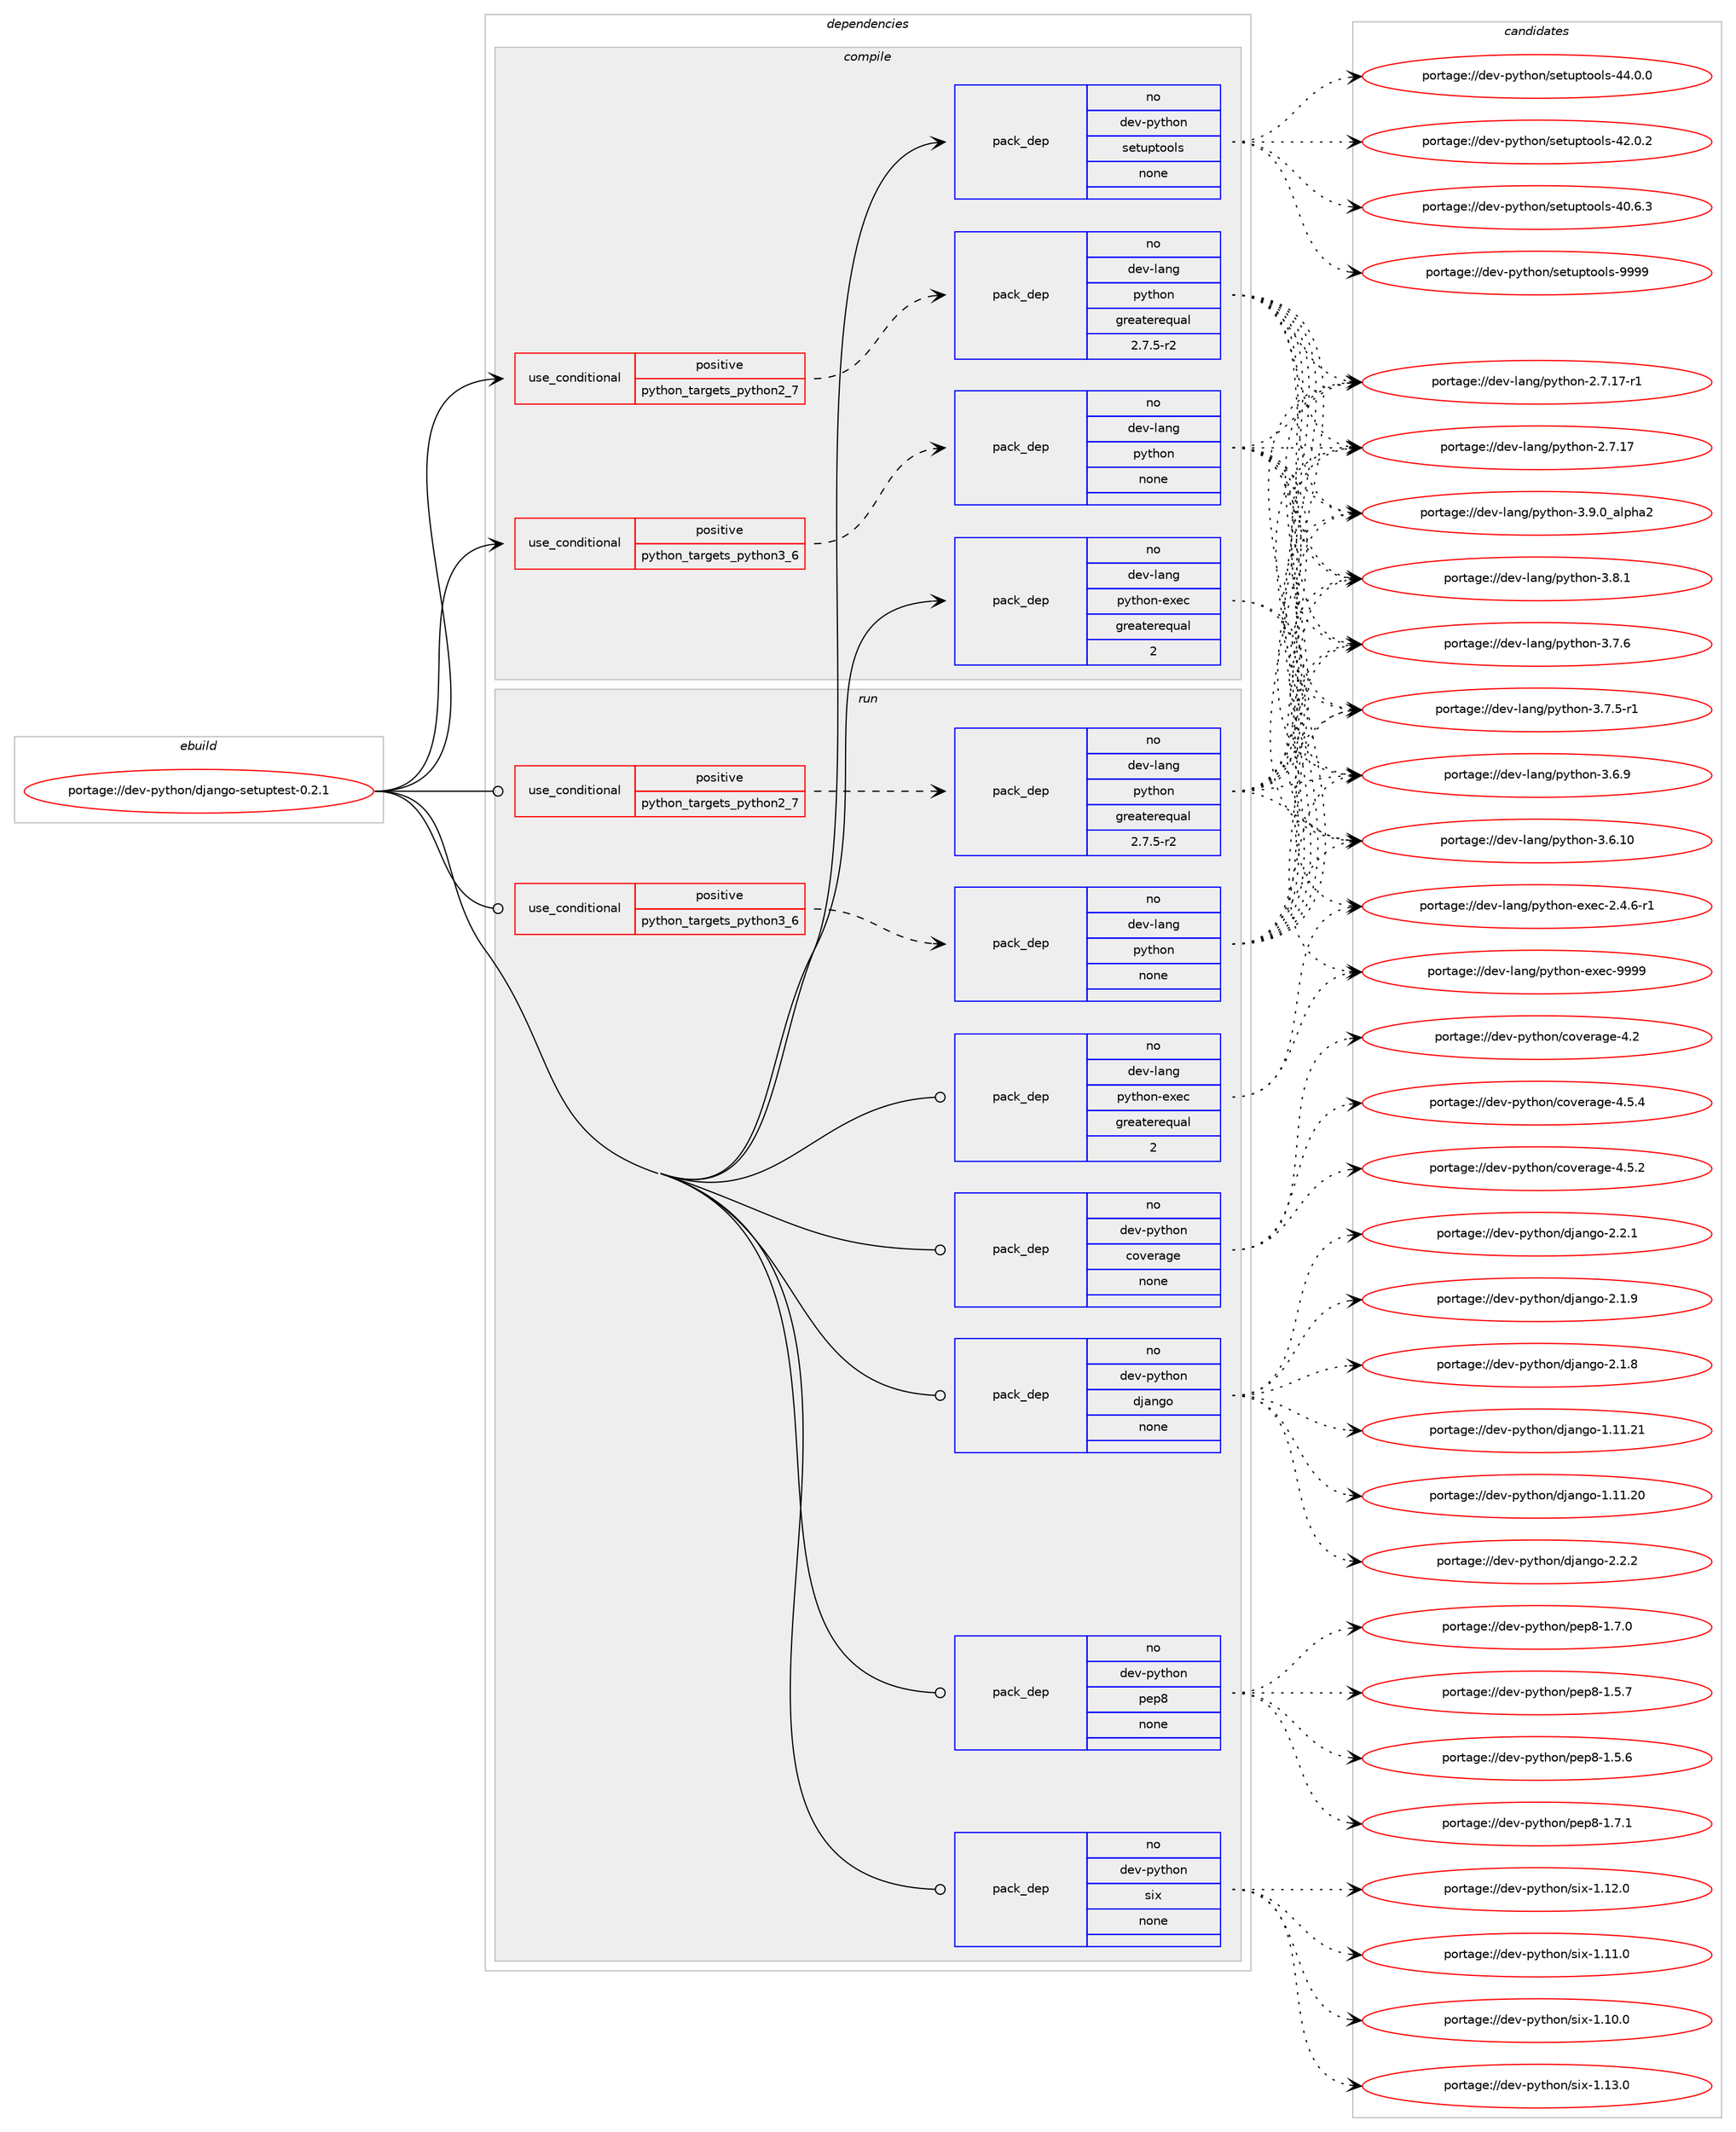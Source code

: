 digraph prolog {

# *************
# Graph options
# *************

newrank=true;
concentrate=true;
compound=true;
graph [rankdir=LR,fontname=Helvetica,fontsize=10,ranksep=1.5];#, ranksep=2.5, nodesep=0.2];
edge  [arrowhead=vee];
node  [fontname=Helvetica,fontsize=10];

# **********
# The ebuild
# **********

subgraph cluster_leftcol {
color=gray;
rank=same;
label=<<i>ebuild</i>>;
id [label="portage://dev-python/django-setuptest-0.2.1", color=red, width=4, href="../dev-python/django-setuptest-0.2.1.svg"];
}

# ****************
# The dependencies
# ****************

subgraph cluster_midcol {
color=gray;
label=<<i>dependencies</i>>;
subgraph cluster_compile {
fillcolor="#eeeeee";
style=filled;
label=<<i>compile</i>>;
subgraph cond116759 {
dependency463875 [label=<<TABLE BORDER="0" CELLBORDER="1" CELLSPACING="0" CELLPADDING="4"><TR><TD ROWSPAN="3" CELLPADDING="10">use_conditional</TD></TR><TR><TD>positive</TD></TR><TR><TD>python_targets_python2_7</TD></TR></TABLE>>, shape=none, color=red];
subgraph pack342123 {
dependency463876 [label=<<TABLE BORDER="0" CELLBORDER="1" CELLSPACING="0" CELLPADDING="4" WIDTH="220"><TR><TD ROWSPAN="6" CELLPADDING="30">pack_dep</TD></TR><TR><TD WIDTH="110">no</TD></TR><TR><TD>dev-lang</TD></TR><TR><TD>python</TD></TR><TR><TD>greaterequal</TD></TR><TR><TD>2.7.5-r2</TD></TR></TABLE>>, shape=none, color=blue];
}
dependency463875:e -> dependency463876:w [weight=20,style="dashed",arrowhead="vee"];
}
id:e -> dependency463875:w [weight=20,style="solid",arrowhead="vee"];
subgraph cond116760 {
dependency463877 [label=<<TABLE BORDER="0" CELLBORDER="1" CELLSPACING="0" CELLPADDING="4"><TR><TD ROWSPAN="3" CELLPADDING="10">use_conditional</TD></TR><TR><TD>positive</TD></TR><TR><TD>python_targets_python3_6</TD></TR></TABLE>>, shape=none, color=red];
subgraph pack342124 {
dependency463878 [label=<<TABLE BORDER="0" CELLBORDER="1" CELLSPACING="0" CELLPADDING="4" WIDTH="220"><TR><TD ROWSPAN="6" CELLPADDING="30">pack_dep</TD></TR><TR><TD WIDTH="110">no</TD></TR><TR><TD>dev-lang</TD></TR><TR><TD>python</TD></TR><TR><TD>none</TD></TR><TR><TD></TD></TR></TABLE>>, shape=none, color=blue];
}
dependency463877:e -> dependency463878:w [weight=20,style="dashed",arrowhead="vee"];
}
id:e -> dependency463877:w [weight=20,style="solid",arrowhead="vee"];
subgraph pack342125 {
dependency463879 [label=<<TABLE BORDER="0" CELLBORDER="1" CELLSPACING="0" CELLPADDING="4" WIDTH="220"><TR><TD ROWSPAN="6" CELLPADDING="30">pack_dep</TD></TR><TR><TD WIDTH="110">no</TD></TR><TR><TD>dev-lang</TD></TR><TR><TD>python-exec</TD></TR><TR><TD>greaterequal</TD></TR><TR><TD>2</TD></TR></TABLE>>, shape=none, color=blue];
}
id:e -> dependency463879:w [weight=20,style="solid",arrowhead="vee"];
subgraph pack342126 {
dependency463880 [label=<<TABLE BORDER="0" CELLBORDER="1" CELLSPACING="0" CELLPADDING="4" WIDTH="220"><TR><TD ROWSPAN="6" CELLPADDING="30">pack_dep</TD></TR><TR><TD WIDTH="110">no</TD></TR><TR><TD>dev-python</TD></TR><TR><TD>setuptools</TD></TR><TR><TD>none</TD></TR><TR><TD></TD></TR></TABLE>>, shape=none, color=blue];
}
id:e -> dependency463880:w [weight=20,style="solid",arrowhead="vee"];
}
subgraph cluster_compileandrun {
fillcolor="#eeeeee";
style=filled;
label=<<i>compile and run</i>>;
}
subgraph cluster_run {
fillcolor="#eeeeee";
style=filled;
label=<<i>run</i>>;
subgraph cond116761 {
dependency463881 [label=<<TABLE BORDER="0" CELLBORDER="1" CELLSPACING="0" CELLPADDING="4"><TR><TD ROWSPAN="3" CELLPADDING="10">use_conditional</TD></TR><TR><TD>positive</TD></TR><TR><TD>python_targets_python2_7</TD></TR></TABLE>>, shape=none, color=red];
subgraph pack342127 {
dependency463882 [label=<<TABLE BORDER="0" CELLBORDER="1" CELLSPACING="0" CELLPADDING="4" WIDTH="220"><TR><TD ROWSPAN="6" CELLPADDING="30">pack_dep</TD></TR><TR><TD WIDTH="110">no</TD></TR><TR><TD>dev-lang</TD></TR><TR><TD>python</TD></TR><TR><TD>greaterequal</TD></TR><TR><TD>2.7.5-r2</TD></TR></TABLE>>, shape=none, color=blue];
}
dependency463881:e -> dependency463882:w [weight=20,style="dashed",arrowhead="vee"];
}
id:e -> dependency463881:w [weight=20,style="solid",arrowhead="odot"];
subgraph cond116762 {
dependency463883 [label=<<TABLE BORDER="0" CELLBORDER="1" CELLSPACING="0" CELLPADDING="4"><TR><TD ROWSPAN="3" CELLPADDING="10">use_conditional</TD></TR><TR><TD>positive</TD></TR><TR><TD>python_targets_python3_6</TD></TR></TABLE>>, shape=none, color=red];
subgraph pack342128 {
dependency463884 [label=<<TABLE BORDER="0" CELLBORDER="1" CELLSPACING="0" CELLPADDING="4" WIDTH="220"><TR><TD ROWSPAN="6" CELLPADDING="30">pack_dep</TD></TR><TR><TD WIDTH="110">no</TD></TR><TR><TD>dev-lang</TD></TR><TR><TD>python</TD></TR><TR><TD>none</TD></TR><TR><TD></TD></TR></TABLE>>, shape=none, color=blue];
}
dependency463883:e -> dependency463884:w [weight=20,style="dashed",arrowhead="vee"];
}
id:e -> dependency463883:w [weight=20,style="solid",arrowhead="odot"];
subgraph pack342129 {
dependency463885 [label=<<TABLE BORDER="0" CELLBORDER="1" CELLSPACING="0" CELLPADDING="4" WIDTH="220"><TR><TD ROWSPAN="6" CELLPADDING="30">pack_dep</TD></TR><TR><TD WIDTH="110">no</TD></TR><TR><TD>dev-lang</TD></TR><TR><TD>python-exec</TD></TR><TR><TD>greaterequal</TD></TR><TR><TD>2</TD></TR></TABLE>>, shape=none, color=blue];
}
id:e -> dependency463885:w [weight=20,style="solid",arrowhead="odot"];
subgraph pack342130 {
dependency463886 [label=<<TABLE BORDER="0" CELLBORDER="1" CELLSPACING="0" CELLPADDING="4" WIDTH="220"><TR><TD ROWSPAN="6" CELLPADDING="30">pack_dep</TD></TR><TR><TD WIDTH="110">no</TD></TR><TR><TD>dev-python</TD></TR><TR><TD>coverage</TD></TR><TR><TD>none</TD></TR><TR><TD></TD></TR></TABLE>>, shape=none, color=blue];
}
id:e -> dependency463886:w [weight=20,style="solid",arrowhead="odot"];
subgraph pack342131 {
dependency463887 [label=<<TABLE BORDER="0" CELLBORDER="1" CELLSPACING="0" CELLPADDING="4" WIDTH="220"><TR><TD ROWSPAN="6" CELLPADDING="30">pack_dep</TD></TR><TR><TD WIDTH="110">no</TD></TR><TR><TD>dev-python</TD></TR><TR><TD>django</TD></TR><TR><TD>none</TD></TR><TR><TD></TD></TR></TABLE>>, shape=none, color=blue];
}
id:e -> dependency463887:w [weight=20,style="solid",arrowhead="odot"];
subgraph pack342132 {
dependency463888 [label=<<TABLE BORDER="0" CELLBORDER="1" CELLSPACING="0" CELLPADDING="4" WIDTH="220"><TR><TD ROWSPAN="6" CELLPADDING="30">pack_dep</TD></TR><TR><TD WIDTH="110">no</TD></TR><TR><TD>dev-python</TD></TR><TR><TD>pep8</TD></TR><TR><TD>none</TD></TR><TR><TD></TD></TR></TABLE>>, shape=none, color=blue];
}
id:e -> dependency463888:w [weight=20,style="solid",arrowhead="odot"];
subgraph pack342133 {
dependency463889 [label=<<TABLE BORDER="0" CELLBORDER="1" CELLSPACING="0" CELLPADDING="4" WIDTH="220"><TR><TD ROWSPAN="6" CELLPADDING="30">pack_dep</TD></TR><TR><TD WIDTH="110">no</TD></TR><TR><TD>dev-python</TD></TR><TR><TD>six</TD></TR><TR><TD>none</TD></TR><TR><TD></TD></TR></TABLE>>, shape=none, color=blue];
}
id:e -> dependency463889:w [weight=20,style="solid",arrowhead="odot"];
}
}

# **************
# The candidates
# **************

subgraph cluster_choices {
rank=same;
color=gray;
label=<<i>candidates</i>>;

subgraph choice342123 {
color=black;
nodesep=1;
choice10010111845108971101034711212111610411111045514657464895971081121049750 [label="portage://dev-lang/python-3.9.0_alpha2", color=red, width=4,href="../dev-lang/python-3.9.0_alpha2.svg"];
choice100101118451089711010347112121116104111110455146564649 [label="portage://dev-lang/python-3.8.1", color=red, width=4,href="../dev-lang/python-3.8.1.svg"];
choice100101118451089711010347112121116104111110455146554654 [label="portage://dev-lang/python-3.7.6", color=red, width=4,href="../dev-lang/python-3.7.6.svg"];
choice1001011184510897110103471121211161041111104551465546534511449 [label="portage://dev-lang/python-3.7.5-r1", color=red, width=4,href="../dev-lang/python-3.7.5-r1.svg"];
choice100101118451089711010347112121116104111110455146544657 [label="portage://dev-lang/python-3.6.9", color=red, width=4,href="../dev-lang/python-3.6.9.svg"];
choice10010111845108971101034711212111610411111045514654464948 [label="portage://dev-lang/python-3.6.10", color=red, width=4,href="../dev-lang/python-3.6.10.svg"];
choice100101118451089711010347112121116104111110455046554649554511449 [label="portage://dev-lang/python-2.7.17-r1", color=red, width=4,href="../dev-lang/python-2.7.17-r1.svg"];
choice10010111845108971101034711212111610411111045504655464955 [label="portage://dev-lang/python-2.7.17", color=red, width=4,href="../dev-lang/python-2.7.17.svg"];
dependency463876:e -> choice10010111845108971101034711212111610411111045514657464895971081121049750:w [style=dotted,weight="100"];
dependency463876:e -> choice100101118451089711010347112121116104111110455146564649:w [style=dotted,weight="100"];
dependency463876:e -> choice100101118451089711010347112121116104111110455146554654:w [style=dotted,weight="100"];
dependency463876:e -> choice1001011184510897110103471121211161041111104551465546534511449:w [style=dotted,weight="100"];
dependency463876:e -> choice100101118451089711010347112121116104111110455146544657:w [style=dotted,weight="100"];
dependency463876:e -> choice10010111845108971101034711212111610411111045514654464948:w [style=dotted,weight="100"];
dependency463876:e -> choice100101118451089711010347112121116104111110455046554649554511449:w [style=dotted,weight="100"];
dependency463876:e -> choice10010111845108971101034711212111610411111045504655464955:w [style=dotted,weight="100"];
}
subgraph choice342124 {
color=black;
nodesep=1;
choice10010111845108971101034711212111610411111045514657464895971081121049750 [label="portage://dev-lang/python-3.9.0_alpha2", color=red, width=4,href="../dev-lang/python-3.9.0_alpha2.svg"];
choice100101118451089711010347112121116104111110455146564649 [label="portage://dev-lang/python-3.8.1", color=red, width=4,href="../dev-lang/python-3.8.1.svg"];
choice100101118451089711010347112121116104111110455146554654 [label="portage://dev-lang/python-3.7.6", color=red, width=4,href="../dev-lang/python-3.7.6.svg"];
choice1001011184510897110103471121211161041111104551465546534511449 [label="portage://dev-lang/python-3.7.5-r1", color=red, width=4,href="../dev-lang/python-3.7.5-r1.svg"];
choice100101118451089711010347112121116104111110455146544657 [label="portage://dev-lang/python-3.6.9", color=red, width=4,href="../dev-lang/python-3.6.9.svg"];
choice10010111845108971101034711212111610411111045514654464948 [label="portage://dev-lang/python-3.6.10", color=red, width=4,href="../dev-lang/python-3.6.10.svg"];
choice100101118451089711010347112121116104111110455046554649554511449 [label="portage://dev-lang/python-2.7.17-r1", color=red, width=4,href="../dev-lang/python-2.7.17-r1.svg"];
choice10010111845108971101034711212111610411111045504655464955 [label="portage://dev-lang/python-2.7.17", color=red, width=4,href="../dev-lang/python-2.7.17.svg"];
dependency463878:e -> choice10010111845108971101034711212111610411111045514657464895971081121049750:w [style=dotted,weight="100"];
dependency463878:e -> choice100101118451089711010347112121116104111110455146564649:w [style=dotted,weight="100"];
dependency463878:e -> choice100101118451089711010347112121116104111110455146554654:w [style=dotted,weight="100"];
dependency463878:e -> choice1001011184510897110103471121211161041111104551465546534511449:w [style=dotted,weight="100"];
dependency463878:e -> choice100101118451089711010347112121116104111110455146544657:w [style=dotted,weight="100"];
dependency463878:e -> choice10010111845108971101034711212111610411111045514654464948:w [style=dotted,weight="100"];
dependency463878:e -> choice100101118451089711010347112121116104111110455046554649554511449:w [style=dotted,weight="100"];
dependency463878:e -> choice10010111845108971101034711212111610411111045504655464955:w [style=dotted,weight="100"];
}
subgraph choice342125 {
color=black;
nodesep=1;
choice10010111845108971101034711212111610411111045101120101994557575757 [label="portage://dev-lang/python-exec-9999", color=red, width=4,href="../dev-lang/python-exec-9999.svg"];
choice10010111845108971101034711212111610411111045101120101994550465246544511449 [label="portage://dev-lang/python-exec-2.4.6-r1", color=red, width=4,href="../dev-lang/python-exec-2.4.6-r1.svg"];
dependency463879:e -> choice10010111845108971101034711212111610411111045101120101994557575757:w [style=dotted,weight="100"];
dependency463879:e -> choice10010111845108971101034711212111610411111045101120101994550465246544511449:w [style=dotted,weight="100"];
}
subgraph choice342126 {
color=black;
nodesep=1;
choice10010111845112121116104111110471151011161171121161111111081154557575757 [label="portage://dev-python/setuptools-9999", color=red, width=4,href="../dev-python/setuptools-9999.svg"];
choice100101118451121211161041111104711510111611711211611111110811545525246484648 [label="portage://dev-python/setuptools-44.0.0", color=red, width=4,href="../dev-python/setuptools-44.0.0.svg"];
choice100101118451121211161041111104711510111611711211611111110811545525046484650 [label="portage://dev-python/setuptools-42.0.2", color=red, width=4,href="../dev-python/setuptools-42.0.2.svg"];
choice100101118451121211161041111104711510111611711211611111110811545524846544651 [label="portage://dev-python/setuptools-40.6.3", color=red, width=4,href="../dev-python/setuptools-40.6.3.svg"];
dependency463880:e -> choice10010111845112121116104111110471151011161171121161111111081154557575757:w [style=dotted,weight="100"];
dependency463880:e -> choice100101118451121211161041111104711510111611711211611111110811545525246484648:w [style=dotted,weight="100"];
dependency463880:e -> choice100101118451121211161041111104711510111611711211611111110811545525046484650:w [style=dotted,weight="100"];
dependency463880:e -> choice100101118451121211161041111104711510111611711211611111110811545524846544651:w [style=dotted,weight="100"];
}
subgraph choice342127 {
color=black;
nodesep=1;
choice10010111845108971101034711212111610411111045514657464895971081121049750 [label="portage://dev-lang/python-3.9.0_alpha2", color=red, width=4,href="../dev-lang/python-3.9.0_alpha2.svg"];
choice100101118451089711010347112121116104111110455146564649 [label="portage://dev-lang/python-3.8.1", color=red, width=4,href="../dev-lang/python-3.8.1.svg"];
choice100101118451089711010347112121116104111110455146554654 [label="portage://dev-lang/python-3.7.6", color=red, width=4,href="../dev-lang/python-3.7.6.svg"];
choice1001011184510897110103471121211161041111104551465546534511449 [label="portage://dev-lang/python-3.7.5-r1", color=red, width=4,href="../dev-lang/python-3.7.5-r1.svg"];
choice100101118451089711010347112121116104111110455146544657 [label="portage://dev-lang/python-3.6.9", color=red, width=4,href="../dev-lang/python-3.6.9.svg"];
choice10010111845108971101034711212111610411111045514654464948 [label="portage://dev-lang/python-3.6.10", color=red, width=4,href="../dev-lang/python-3.6.10.svg"];
choice100101118451089711010347112121116104111110455046554649554511449 [label="portage://dev-lang/python-2.7.17-r1", color=red, width=4,href="../dev-lang/python-2.7.17-r1.svg"];
choice10010111845108971101034711212111610411111045504655464955 [label="portage://dev-lang/python-2.7.17", color=red, width=4,href="../dev-lang/python-2.7.17.svg"];
dependency463882:e -> choice10010111845108971101034711212111610411111045514657464895971081121049750:w [style=dotted,weight="100"];
dependency463882:e -> choice100101118451089711010347112121116104111110455146564649:w [style=dotted,weight="100"];
dependency463882:e -> choice100101118451089711010347112121116104111110455146554654:w [style=dotted,weight="100"];
dependency463882:e -> choice1001011184510897110103471121211161041111104551465546534511449:w [style=dotted,weight="100"];
dependency463882:e -> choice100101118451089711010347112121116104111110455146544657:w [style=dotted,weight="100"];
dependency463882:e -> choice10010111845108971101034711212111610411111045514654464948:w [style=dotted,weight="100"];
dependency463882:e -> choice100101118451089711010347112121116104111110455046554649554511449:w [style=dotted,weight="100"];
dependency463882:e -> choice10010111845108971101034711212111610411111045504655464955:w [style=dotted,weight="100"];
}
subgraph choice342128 {
color=black;
nodesep=1;
choice10010111845108971101034711212111610411111045514657464895971081121049750 [label="portage://dev-lang/python-3.9.0_alpha2", color=red, width=4,href="../dev-lang/python-3.9.0_alpha2.svg"];
choice100101118451089711010347112121116104111110455146564649 [label="portage://dev-lang/python-3.8.1", color=red, width=4,href="../dev-lang/python-3.8.1.svg"];
choice100101118451089711010347112121116104111110455146554654 [label="portage://dev-lang/python-3.7.6", color=red, width=4,href="../dev-lang/python-3.7.6.svg"];
choice1001011184510897110103471121211161041111104551465546534511449 [label="portage://dev-lang/python-3.7.5-r1", color=red, width=4,href="../dev-lang/python-3.7.5-r1.svg"];
choice100101118451089711010347112121116104111110455146544657 [label="portage://dev-lang/python-3.6.9", color=red, width=4,href="../dev-lang/python-3.6.9.svg"];
choice10010111845108971101034711212111610411111045514654464948 [label="portage://dev-lang/python-3.6.10", color=red, width=4,href="../dev-lang/python-3.6.10.svg"];
choice100101118451089711010347112121116104111110455046554649554511449 [label="portage://dev-lang/python-2.7.17-r1", color=red, width=4,href="../dev-lang/python-2.7.17-r1.svg"];
choice10010111845108971101034711212111610411111045504655464955 [label="portage://dev-lang/python-2.7.17", color=red, width=4,href="../dev-lang/python-2.7.17.svg"];
dependency463884:e -> choice10010111845108971101034711212111610411111045514657464895971081121049750:w [style=dotted,weight="100"];
dependency463884:e -> choice100101118451089711010347112121116104111110455146564649:w [style=dotted,weight="100"];
dependency463884:e -> choice100101118451089711010347112121116104111110455146554654:w [style=dotted,weight="100"];
dependency463884:e -> choice1001011184510897110103471121211161041111104551465546534511449:w [style=dotted,weight="100"];
dependency463884:e -> choice100101118451089711010347112121116104111110455146544657:w [style=dotted,weight="100"];
dependency463884:e -> choice10010111845108971101034711212111610411111045514654464948:w [style=dotted,weight="100"];
dependency463884:e -> choice100101118451089711010347112121116104111110455046554649554511449:w [style=dotted,weight="100"];
dependency463884:e -> choice10010111845108971101034711212111610411111045504655464955:w [style=dotted,weight="100"];
}
subgraph choice342129 {
color=black;
nodesep=1;
choice10010111845108971101034711212111610411111045101120101994557575757 [label="portage://dev-lang/python-exec-9999", color=red, width=4,href="../dev-lang/python-exec-9999.svg"];
choice10010111845108971101034711212111610411111045101120101994550465246544511449 [label="portage://dev-lang/python-exec-2.4.6-r1", color=red, width=4,href="../dev-lang/python-exec-2.4.6-r1.svg"];
dependency463885:e -> choice10010111845108971101034711212111610411111045101120101994557575757:w [style=dotted,weight="100"];
dependency463885:e -> choice10010111845108971101034711212111610411111045101120101994550465246544511449:w [style=dotted,weight="100"];
}
subgraph choice342130 {
color=black;
nodesep=1;
choice10010111845112121116104111110479911111810111497103101455246534652 [label="portage://dev-python/coverage-4.5.4", color=red, width=4,href="../dev-python/coverage-4.5.4.svg"];
choice10010111845112121116104111110479911111810111497103101455246534650 [label="portage://dev-python/coverage-4.5.2", color=red, width=4,href="../dev-python/coverage-4.5.2.svg"];
choice1001011184511212111610411111047991111181011149710310145524650 [label="portage://dev-python/coverage-4.2", color=red, width=4,href="../dev-python/coverage-4.2.svg"];
dependency463886:e -> choice10010111845112121116104111110479911111810111497103101455246534652:w [style=dotted,weight="100"];
dependency463886:e -> choice10010111845112121116104111110479911111810111497103101455246534650:w [style=dotted,weight="100"];
dependency463886:e -> choice1001011184511212111610411111047991111181011149710310145524650:w [style=dotted,weight="100"];
}
subgraph choice342131 {
color=black;
nodesep=1;
choice100101118451121211161041111104710010697110103111455046504650 [label="portage://dev-python/django-2.2.2", color=red, width=4,href="../dev-python/django-2.2.2.svg"];
choice100101118451121211161041111104710010697110103111455046504649 [label="portage://dev-python/django-2.2.1", color=red, width=4,href="../dev-python/django-2.2.1.svg"];
choice100101118451121211161041111104710010697110103111455046494657 [label="portage://dev-python/django-2.1.9", color=red, width=4,href="../dev-python/django-2.1.9.svg"];
choice100101118451121211161041111104710010697110103111455046494656 [label="portage://dev-python/django-2.1.8", color=red, width=4,href="../dev-python/django-2.1.8.svg"];
choice1001011184511212111610411111047100106971101031114549464949465049 [label="portage://dev-python/django-1.11.21", color=red, width=4,href="../dev-python/django-1.11.21.svg"];
choice1001011184511212111610411111047100106971101031114549464949465048 [label="portage://dev-python/django-1.11.20", color=red, width=4,href="../dev-python/django-1.11.20.svg"];
dependency463887:e -> choice100101118451121211161041111104710010697110103111455046504650:w [style=dotted,weight="100"];
dependency463887:e -> choice100101118451121211161041111104710010697110103111455046504649:w [style=dotted,weight="100"];
dependency463887:e -> choice100101118451121211161041111104710010697110103111455046494657:w [style=dotted,weight="100"];
dependency463887:e -> choice100101118451121211161041111104710010697110103111455046494656:w [style=dotted,weight="100"];
dependency463887:e -> choice1001011184511212111610411111047100106971101031114549464949465049:w [style=dotted,weight="100"];
dependency463887:e -> choice1001011184511212111610411111047100106971101031114549464949465048:w [style=dotted,weight="100"];
}
subgraph choice342132 {
color=black;
nodesep=1;
choice100101118451121211161041111104711210111256454946554649 [label="portage://dev-python/pep8-1.7.1", color=red, width=4,href="../dev-python/pep8-1.7.1.svg"];
choice100101118451121211161041111104711210111256454946554648 [label="portage://dev-python/pep8-1.7.0", color=red, width=4,href="../dev-python/pep8-1.7.0.svg"];
choice100101118451121211161041111104711210111256454946534655 [label="portage://dev-python/pep8-1.5.7", color=red, width=4,href="../dev-python/pep8-1.5.7.svg"];
choice100101118451121211161041111104711210111256454946534654 [label="portage://dev-python/pep8-1.5.6", color=red, width=4,href="../dev-python/pep8-1.5.6.svg"];
dependency463888:e -> choice100101118451121211161041111104711210111256454946554649:w [style=dotted,weight="100"];
dependency463888:e -> choice100101118451121211161041111104711210111256454946554648:w [style=dotted,weight="100"];
dependency463888:e -> choice100101118451121211161041111104711210111256454946534655:w [style=dotted,weight="100"];
dependency463888:e -> choice100101118451121211161041111104711210111256454946534654:w [style=dotted,weight="100"];
}
subgraph choice342133 {
color=black;
nodesep=1;
choice100101118451121211161041111104711510512045494649514648 [label="portage://dev-python/six-1.13.0", color=red, width=4,href="../dev-python/six-1.13.0.svg"];
choice100101118451121211161041111104711510512045494649504648 [label="portage://dev-python/six-1.12.0", color=red, width=4,href="../dev-python/six-1.12.0.svg"];
choice100101118451121211161041111104711510512045494649494648 [label="portage://dev-python/six-1.11.0", color=red, width=4,href="../dev-python/six-1.11.0.svg"];
choice100101118451121211161041111104711510512045494649484648 [label="portage://dev-python/six-1.10.0", color=red, width=4,href="../dev-python/six-1.10.0.svg"];
dependency463889:e -> choice100101118451121211161041111104711510512045494649514648:w [style=dotted,weight="100"];
dependency463889:e -> choice100101118451121211161041111104711510512045494649504648:w [style=dotted,weight="100"];
dependency463889:e -> choice100101118451121211161041111104711510512045494649494648:w [style=dotted,weight="100"];
dependency463889:e -> choice100101118451121211161041111104711510512045494649484648:w [style=dotted,weight="100"];
}
}

}
